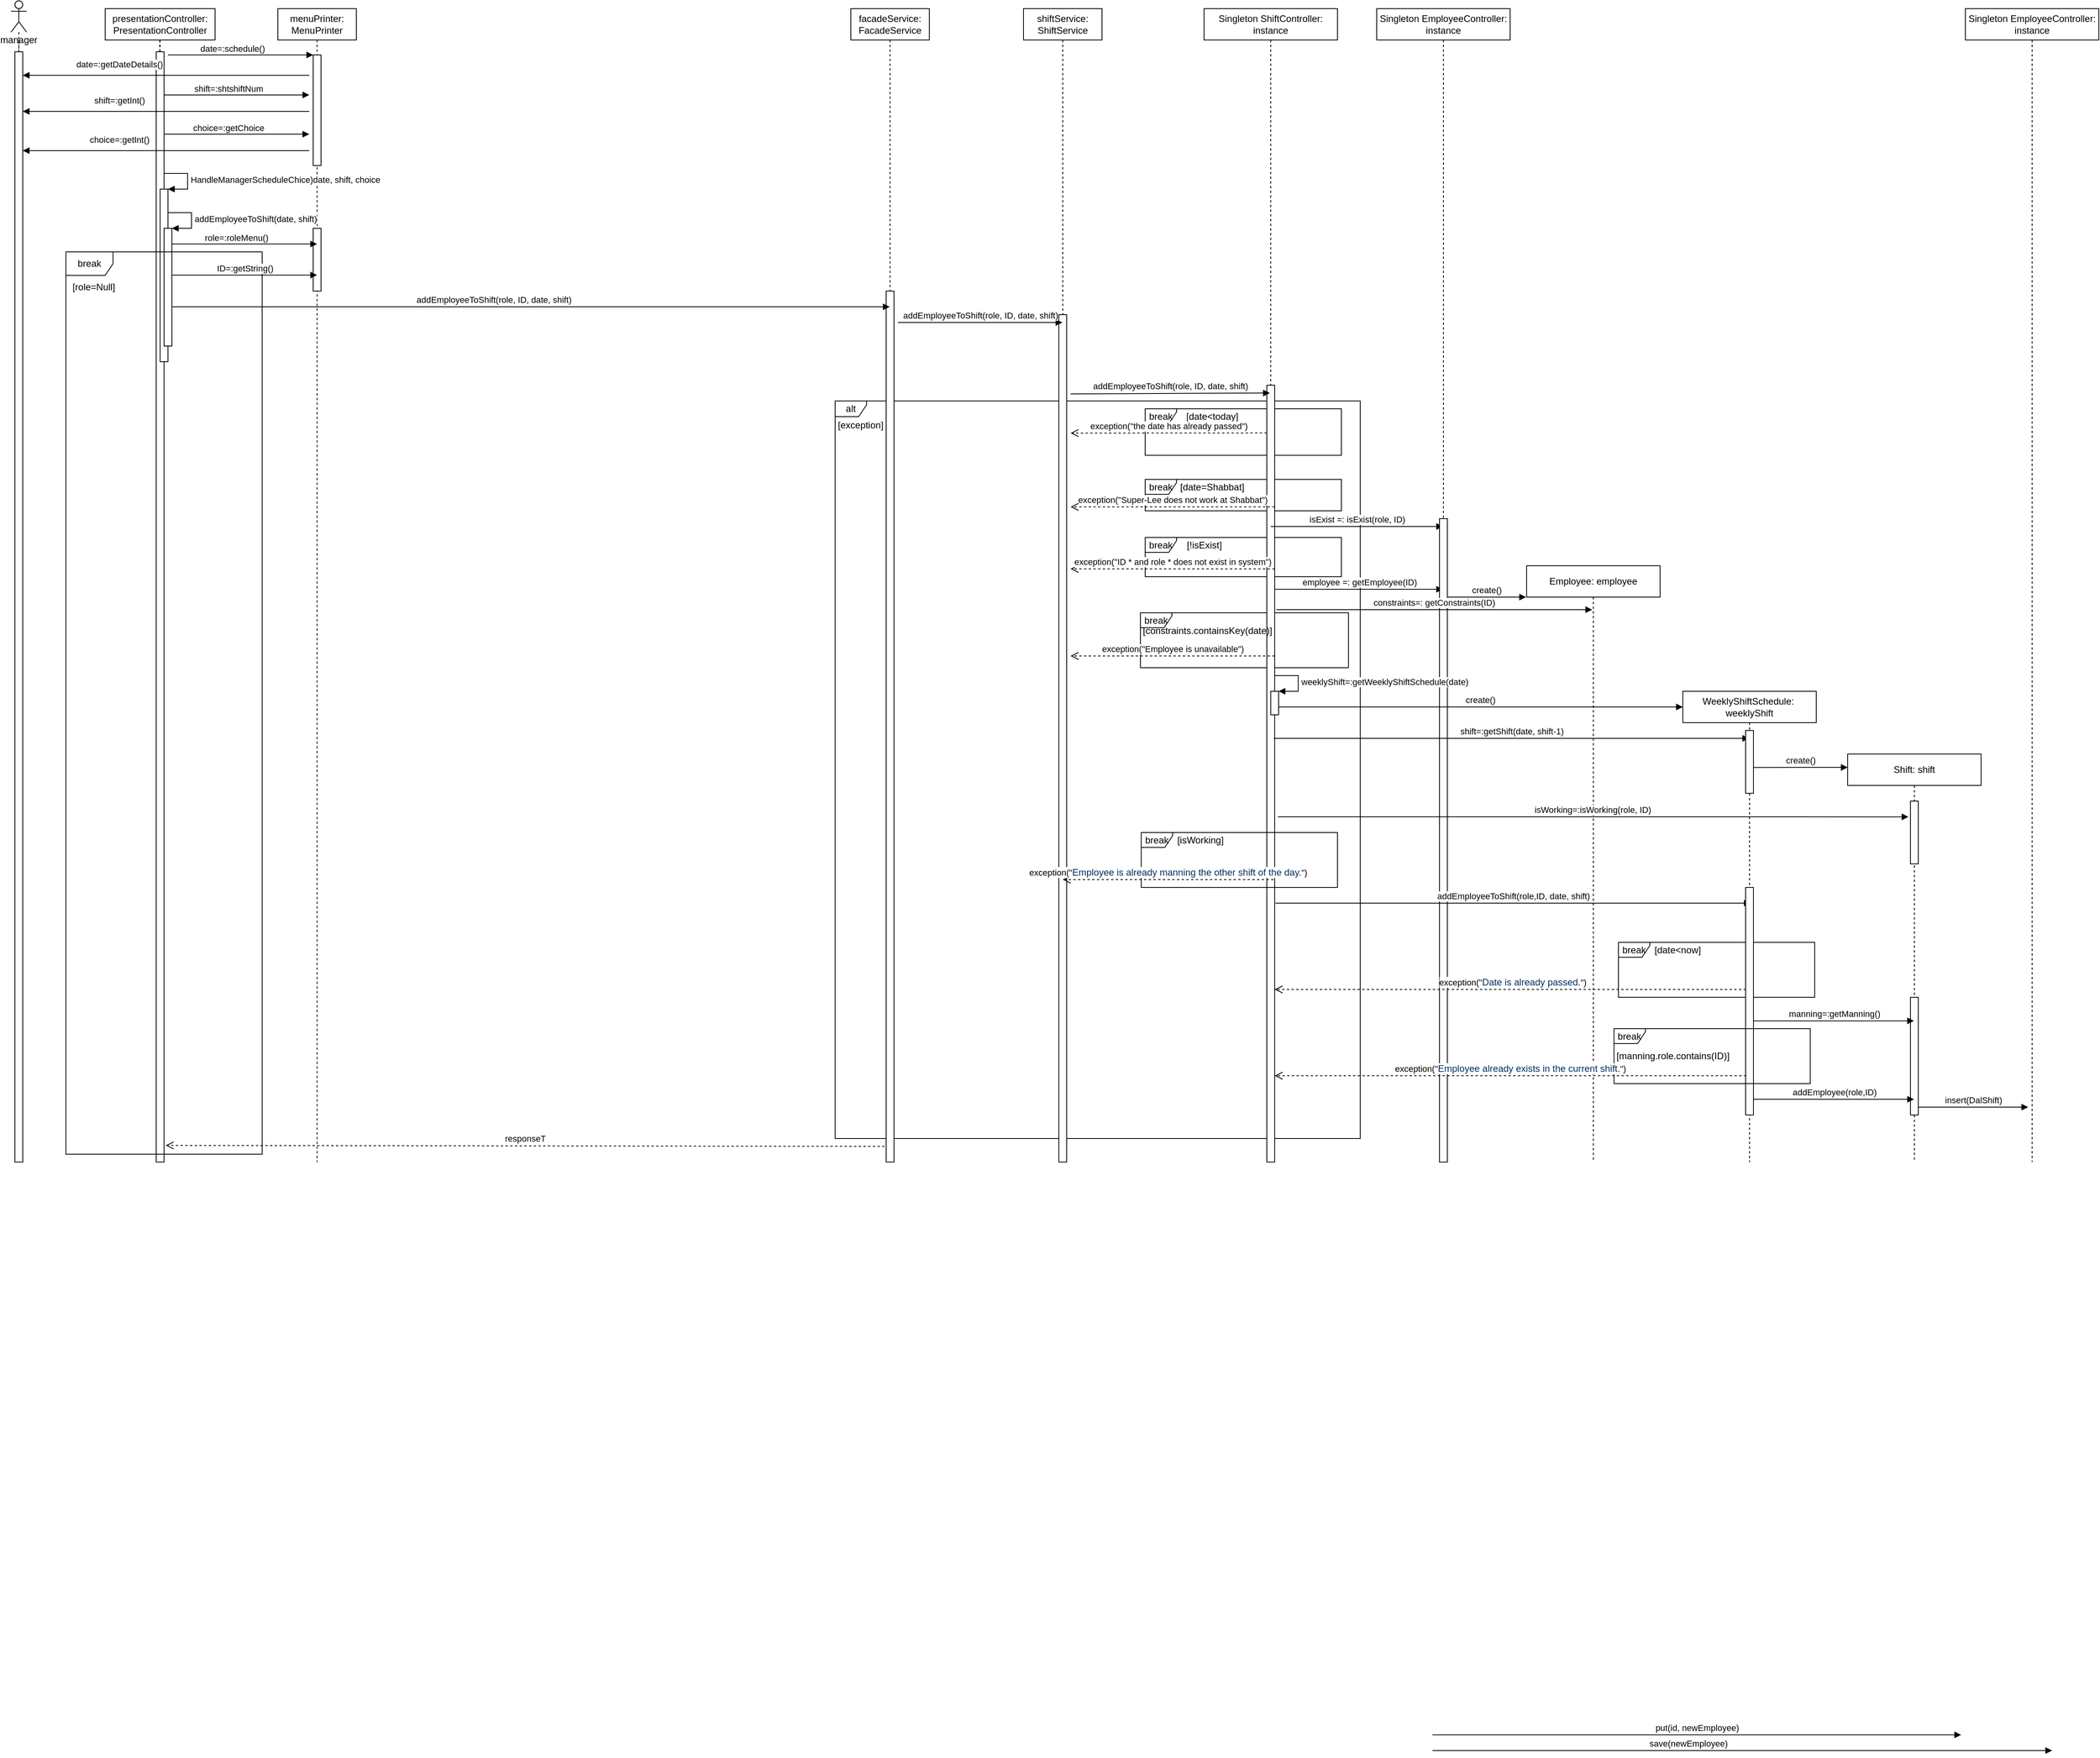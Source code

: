 <mxfile version="14.7.6" type="github">
  <diagram id="QsEkxKzfpSg2MEQ44GEc" name="Page-1">
    <mxGraphModel dx="1063" dy="664" grid="1" gridSize="10" guides="1" tooltips="1" connect="1" arrows="1" fold="1" page="0" pageScale="1" pageWidth="850" pageHeight="1100" math="0" shadow="0">
      <root>
        <mxCell id="0" />
        <mxCell id="1" parent="0" />
        <mxCell id="zgLPppWvpR13mUtz7S9A-81" value="alt" style="shape=umlFrame;whiteSpace=wrap;html=1;width=40;height=20;" parent="1" vertex="1">
          <mxGeometry x="940" y="550" width="669" height="940" as="geometry" />
        </mxCell>
        <mxCell id="zgLPppWvpR13mUtz7S9A-91" value="break" style="shape=umlFrame;whiteSpace=wrap;html=1;width=40;height=19;" parent="1" vertex="1">
          <mxGeometry x="1329" y="820" width="265" height="70" as="geometry" />
        </mxCell>
        <mxCell id="zgLPppWvpR13mUtz7S9A-96" value="break" style="shape=umlFrame;whiteSpace=wrap;html=1;width=40;height=19;" parent="1" vertex="1">
          <mxGeometry x="1335" y="724" width="250" height="50" as="geometry" />
        </mxCell>
        <mxCell id="zgLPppWvpR13mUtz7S9A-86" value="break" style="shape=umlFrame;whiteSpace=wrap;html=1;width=40;height=19;" parent="1" vertex="1">
          <mxGeometry x="1335" y="650" width="250" height="40" as="geometry" />
        </mxCell>
        <mxCell id="zgLPppWvpR13mUtz7S9A-83" value="break" style="shape=umlFrame;whiteSpace=wrap;html=1;width=40;height=19;" parent="1" vertex="1">
          <mxGeometry x="1335" y="560" width="250" height="59.21" as="geometry" />
        </mxCell>
        <mxCell id="zgLPppWvpR13mUtz7S9A-66" value="manager" style="shape=umlLifeline;participant=umlActor;perimeter=lifelinePerimeter;whiteSpace=wrap;html=1;container=1;collapsible=0;recursiveResize=0;verticalAlign=top;spacingTop=36;outlineConnect=0;" parent="1" vertex="1">
          <mxGeometry x="-110" y="40" width="20" height="800" as="geometry" />
        </mxCell>
        <mxCell id="zgLPppWvpR13mUtz7S9A-65" value="presentationController:&lt;br&gt;PresentationController" style="shape=umlLifeline;perimeter=lifelinePerimeter;whiteSpace=wrap;html=1;container=1;collapsible=0;recursiveResize=0;outlineConnect=0;" parent="1" vertex="1">
          <mxGeometry x="10" y="50" width="140" height="790" as="geometry" />
        </mxCell>
        <mxCell id="zgLPppWvpR13mUtz7S9A-64" value="menuPrinter:&lt;br&gt;MenuPrinter" style="shape=umlLifeline;perimeter=lifelinePerimeter;whiteSpace=wrap;html=1;container=1;collapsible=0;recursiveResize=0;outlineConnect=0;" parent="1" vertex="1">
          <mxGeometry x="230" y="50" width="100" height="1470" as="geometry" />
        </mxCell>
        <mxCell id="zgLPppWvpR13mUtz7S9A-3" value="" style="endArrow=none;dashed=1;html=1;entryX=0.5;entryY=1;entryDx=0;entryDy=0;" parent="1" source="zgLPppWvpR13mUtz7S9A-14" edge="1">
          <mxGeometry width="50" height="50" relative="1" as="geometry">
            <mxPoint x="-100" y="568.4" as="sourcePoint" />
            <mxPoint x="-100" y="90" as="targetPoint" />
          </mxGeometry>
        </mxCell>
        <mxCell id="zgLPppWvpR13mUtz7S9A-10" value="" style="endArrow=none;dashed=1;html=1;entryX=0.5;entryY=1;entryDx=0;entryDy=0;" parent="1" source="zgLPppWvpR13mUtz7S9A-16" edge="1">
          <mxGeometry width="50" height="50" relative="1" as="geometry">
            <mxPoint x="79.5" y="568.4" as="sourcePoint" />
            <mxPoint x="79.5" y="90" as="targetPoint" />
          </mxGeometry>
        </mxCell>
        <mxCell id="zgLPppWvpR13mUtz7S9A-14" value="" style="html=1;points=[];perimeter=orthogonalPerimeter;" parent="1" vertex="1">
          <mxGeometry x="-105" y="105" width="10" height="1415" as="geometry" />
        </mxCell>
        <mxCell id="zgLPppWvpR13mUtz7S9A-16" value="" style="html=1;points=[];perimeter=orthogonalPerimeter;" parent="1" vertex="1">
          <mxGeometry x="75" y="105" width="10" height="1415" as="geometry" />
        </mxCell>
        <mxCell id="zgLPppWvpR13mUtz7S9A-22" value="" style="html=1;points=[];perimeter=orthogonalPerimeter;" parent="1" vertex="1">
          <mxGeometry x="275" y="109" width="10" height="141" as="geometry" />
        </mxCell>
        <mxCell id="zgLPppWvpR13mUtz7S9A-23" value="" style="html=1;verticalAlign=bottom;endArrow=block;entryX=0;entryY=0;" parent="1" target="zgLPppWvpR13mUtz7S9A-22" edge="1">
          <mxGeometry relative="1" as="geometry">
            <mxPoint x="90" y="109" as="sourcePoint" />
          </mxGeometry>
        </mxCell>
        <mxCell id="Tm_WAI8Zphne7SwSvi-d-1" value="date=:schedule()" style="edgeLabel;html=1;align=center;verticalAlign=middle;resizable=0;points=[];" parent="zgLPppWvpR13mUtz7S9A-23" vertex="1" connectable="0">
          <mxGeometry x="-0.121" y="8" relative="1" as="geometry">
            <mxPoint as="offset" />
          </mxGeometry>
        </mxCell>
        <mxCell id="zgLPppWvpR13mUtz7S9A-29" value="date=:getDateDetails()" style="html=1;verticalAlign=bottom;endArrow=block;entryX=1;entryY=0;" parent="1" edge="1">
          <mxGeometry x="0.33" y="-5" relative="1" as="geometry">
            <mxPoint x="270" y="135" as="sourcePoint" />
            <mxPoint x="-95" y="135" as="targetPoint" />
            <mxPoint as="offset" />
          </mxGeometry>
        </mxCell>
        <mxCell id="zgLPppWvpR13mUtz7S9A-67" value="facadeService:&lt;br&gt;FacadeService" style="shape=umlLifeline;perimeter=lifelinePerimeter;whiteSpace=wrap;html=1;container=1;collapsible=0;recursiveResize=0;outlineConnect=0;" parent="1" vertex="1">
          <mxGeometry x="960" y="50" width="100" height="1470" as="geometry" />
        </mxCell>
        <mxCell id="zgLPppWvpR13mUtz7S9A-68" value="" style="html=1;points=[];perimeter=orthogonalPerimeter;" parent="zgLPppWvpR13mUtz7S9A-67" vertex="1">
          <mxGeometry x="45" y="360" width="10" height="1110" as="geometry" />
        </mxCell>
        <mxCell id="zgLPppWvpR13mUtz7S9A-69" value="addEmployeeToShift(role, ID, date, shift)" style="html=1;verticalAlign=bottom;endArrow=block;" parent="1" target="zgLPppWvpR13mUtz7S9A-67" edge="1">
          <mxGeometry relative="1" as="geometry">
            <mxPoint x="180" y="430" as="sourcePoint" />
            <Array as="points">
              <mxPoint x="90" y="430" />
            </Array>
          </mxGeometry>
        </mxCell>
        <mxCell id="zgLPppWvpR13mUtz7S9A-70" value="responseT" style="html=1;verticalAlign=bottom;endArrow=open;dashed=1;endSize=8;entryX=1.218;entryY=0.985;entryDx=0;entryDy=0;entryPerimeter=0;" parent="1" target="zgLPppWvpR13mUtz7S9A-16" edge="1">
          <mxGeometry relative="1" as="geometry">
            <mxPoint x="90" y="752" as="targetPoint" />
            <Array as="points" />
            <mxPoint x="1003" y="1500" as="sourcePoint" />
          </mxGeometry>
        </mxCell>
        <mxCell id="zgLPppWvpR13mUtz7S9A-71" value="shiftService:&lt;br&gt;ShiftService" style="shape=umlLifeline;perimeter=lifelinePerimeter;whiteSpace=wrap;html=1;container=1;collapsible=0;recursiveResize=0;outlineConnect=0;" parent="1" vertex="1">
          <mxGeometry x="1180" y="50" width="100" height="1470" as="geometry" />
        </mxCell>
        <mxCell id="zgLPppWvpR13mUtz7S9A-75" value="" style="html=1;points=[];perimeter=orthogonalPerimeter;" parent="zgLPppWvpR13mUtz7S9A-71" vertex="1">
          <mxGeometry x="45" y="390" width="10" height="1080" as="geometry" />
        </mxCell>
        <mxCell id="zgLPppWvpR13mUtz7S9A-73" value="Singleton ShiftController: instance" style="shape=umlLifeline;perimeter=lifelinePerimeter;whiteSpace=wrap;html=1;container=1;collapsible=0;recursiveResize=0;outlineConnect=0;" parent="1" vertex="1">
          <mxGeometry x="1410" y="50" width="170" height="1470" as="geometry" />
        </mxCell>
        <mxCell id="zgLPppWvpR13mUtz7S9A-78" value="" style="html=1;points=[];perimeter=orthogonalPerimeter;" parent="zgLPppWvpR13mUtz7S9A-73" vertex="1">
          <mxGeometry x="80" y="480" width="10" height="990" as="geometry" />
        </mxCell>
        <mxCell id="zgLPppWvpR13mUtz7S9A-79" value="addEmployeeToShift(role, ID, date, shift)" style="html=1;verticalAlign=bottom;endArrow=block;entryX=0.383;entryY=0.01;entryDx=0;entryDy=0;entryPerimeter=0;" parent="1" target="zgLPppWvpR13mUtz7S9A-78" edge="1">
          <mxGeometry relative="1" as="geometry">
            <mxPoint x="1240" y="541" as="sourcePoint" />
          </mxGeometry>
        </mxCell>
        <mxCell id="zgLPppWvpR13mUtz7S9A-82" value="[exception]" style="text;html=1;align=center;verticalAlign=middle;resizable=0;points=[];autosize=1;" parent="1" vertex="1">
          <mxGeometry x="937" y="570.79" width="70" height="20" as="geometry" />
        </mxCell>
        <mxCell id="zgLPppWvpR13mUtz7S9A-84" value="[date&amp;lt;today]" style="text;html=1;align=center;verticalAlign=middle;resizable=0;points=[];autosize=1;" parent="1" vertex="1">
          <mxGeometry x="1380" y="560" width="80" height="20" as="geometry" />
        </mxCell>
        <mxCell id="zgLPppWvpR13mUtz7S9A-87" value="[date=Shabbat]" style="text;html=1;align=center;verticalAlign=middle;resizable=0;points=[];autosize=1;" parent="1" vertex="1">
          <mxGeometry x="1370" y="650" width="100" height="20" as="geometry" />
        </mxCell>
        <mxCell id="zgLPppWvpR13mUtz7S9A-88" value="exception(&quot;Super-Lee does not work at Shabbat&quot;)" style="html=1;verticalAlign=bottom;endArrow=open;dashed=1;endSize=8;" parent="1" edge="1">
          <mxGeometry relative="1" as="geometry">
            <mxPoint x="1500" y="685" as="sourcePoint" />
            <mxPoint x="1240" y="685" as="targetPoint" />
          </mxGeometry>
        </mxCell>
        <mxCell id="zgLPppWvpR13mUtz7S9A-92" value="exception(&quot;Employee is unavailable&quot;)" style="html=1;verticalAlign=bottom;endArrow=open;dashed=1;endSize=8;" parent="1" edge="1">
          <mxGeometry relative="1" as="geometry">
            <mxPoint x="1500" y="875" as="sourcePoint" />
            <mxPoint x="1240" y="875" as="targetPoint" />
          </mxGeometry>
        </mxCell>
        <mxCell id="zgLPppWvpR13mUtz7S9A-93" value="[constraints.containsKey(date)]" style="text;html=1;align=center;verticalAlign=middle;resizable=0;points=[];autosize=1;" parent="1" vertex="1">
          <mxGeometry x="1324" y="833" width="180" height="20" as="geometry" />
        </mxCell>
        <mxCell id="zgLPppWvpR13mUtz7S9A-97" value="[!isExist]" style="text;html=1;align=center;verticalAlign=middle;resizable=0;points=[];autosize=1;" parent="1" vertex="1">
          <mxGeometry x="1380" y="724" width="60" height="20" as="geometry" />
        </mxCell>
        <mxCell id="zgLPppWvpR13mUtz7S9A-98" value="exception(&quot;ID * and role * does not exist in system&quot;)" style="html=1;verticalAlign=bottom;endArrow=open;dashed=1;endSize=8;" parent="1" edge="1">
          <mxGeometry relative="1" as="geometry">
            <mxPoint x="1500" y="764" as="sourcePoint" />
            <mxPoint x="1240" y="764" as="targetPoint" />
          </mxGeometry>
        </mxCell>
        <mxCell id="zgLPppWvpR13mUtz7S9A-107" value="Singleton EmployeeController: instance" style="shape=umlLifeline;perimeter=lifelinePerimeter;whiteSpace=wrap;html=1;container=1;collapsible=0;recursiveResize=0;outlineConnect=0;" parent="1" vertex="1">
          <mxGeometry x="1630" y="50" width="170" height="1470" as="geometry" />
        </mxCell>
        <mxCell id="zgLPppWvpR13mUtz7S9A-114" value="isExist =: isExist(role, ID)" style="html=1;verticalAlign=bottom;endArrow=block;" parent="1" source="zgLPppWvpR13mUtz7S9A-73" target="zgLPppWvpR13mUtz7S9A-107" edge="1">
          <mxGeometry width="80" relative="1" as="geometry">
            <mxPoint x="1460" y="700" as="sourcePoint" />
            <mxPoint x="1540" y="700" as="targetPoint" />
            <Array as="points">
              <mxPoint x="1600" y="710" />
              <mxPoint x="1670" y="710" />
            </Array>
          </mxGeometry>
        </mxCell>
        <mxCell id="zgLPppWvpR13mUtz7S9A-141" value="break" style="shape=umlFrame;whiteSpace=wrap;html=1;width=40;height=19;" parent="1" vertex="1">
          <mxGeometry x="1330" y="1100" width="250" height="70" as="geometry" />
        </mxCell>
        <mxCell id="zgLPppWvpR13mUtz7S9A-142" value="exception(&quot;&lt;span style=&quot;color: rgb(3 , 47 , 98) ; font-family: , &amp;#34;consolas&amp;#34; , &amp;#34;liberation mono&amp;#34; , &amp;#34;menlo&amp;#34; , monospace ; font-size: 12px&quot;&gt;Employee is already manning the other shift of the day.&lt;/span&gt;&quot;)" style="html=1;verticalAlign=bottom;endArrow=open;dashed=1;endSize=8;" parent="1" edge="1">
          <mxGeometry relative="1" as="geometry">
            <mxPoint x="1498.5" y="1160" as="sourcePoint" />
            <mxPoint x="1230" y="1160" as="targetPoint" />
          </mxGeometry>
        </mxCell>
        <mxCell id="zgLPppWvpR13mUtz7S9A-143" value="[isWorking]" style="text;html=1;align=center;verticalAlign=middle;resizable=0;points=[];autosize=1;" parent="1" vertex="1">
          <mxGeometry x="1370" y="1100" width="70" height="20" as="geometry" />
        </mxCell>
        <mxCell id="Tm_WAI8Zphne7SwSvi-d-6" value="" style="html=1;points=[];perimeter=orthogonalPerimeter;" parent="1" vertex="1">
          <mxGeometry x="80" y="280" width="10" height="220" as="geometry" />
        </mxCell>
        <mxCell id="Tm_WAI8Zphne7SwSvi-d-7" value="HandleManagerScheduleChice)date, shift, choice" style="edgeStyle=orthogonalEdgeStyle;html=1;align=left;spacingLeft=2;endArrow=block;rounded=0;entryX=1;entryY=0;" parent="1" target="Tm_WAI8Zphne7SwSvi-d-6" edge="1">
          <mxGeometry relative="1" as="geometry">
            <mxPoint x="85" y="260" as="sourcePoint" />
            <Array as="points">
              <mxPoint x="115" y="260" />
            </Array>
          </mxGeometry>
        </mxCell>
        <mxCell id="Tm_WAI8Zphne7SwSvi-d-8" value="shift=:getInt()" style="html=1;verticalAlign=bottom;endArrow=block;entryX=1;entryY=0;" parent="1" edge="1">
          <mxGeometry x="0.33" y="-5" relative="1" as="geometry">
            <mxPoint x="270" y="181" as="sourcePoint" />
            <mxPoint x="-95" y="181" as="targetPoint" />
            <mxPoint as="offset" />
          </mxGeometry>
        </mxCell>
        <mxCell id="Tm_WAI8Zphne7SwSvi-d-9" value="" style="html=1;verticalAlign=bottom;endArrow=block;entryX=0;entryY=0;" parent="1" edge="1">
          <mxGeometry relative="1" as="geometry">
            <mxPoint x="85" y="160" as="sourcePoint" />
            <mxPoint x="270" y="160.0" as="targetPoint" />
          </mxGeometry>
        </mxCell>
        <mxCell id="Tm_WAI8Zphne7SwSvi-d-10" value="shift=:shtshiftNum" style="edgeLabel;html=1;align=center;verticalAlign=middle;resizable=0;points=[];" parent="Tm_WAI8Zphne7SwSvi-d-9" vertex="1" connectable="0">
          <mxGeometry x="-0.121" y="8" relative="1" as="geometry">
            <mxPoint as="offset" />
          </mxGeometry>
        </mxCell>
        <mxCell id="Tm_WAI8Zphne7SwSvi-d-12" value="choice=:getInt()" style="html=1;verticalAlign=bottom;endArrow=block;entryX=1;entryY=0;" parent="1" edge="1">
          <mxGeometry x="0.33" y="-5" relative="1" as="geometry">
            <mxPoint x="270" y="231" as="sourcePoint" />
            <mxPoint x="-95" y="231" as="targetPoint" />
            <mxPoint as="offset" />
          </mxGeometry>
        </mxCell>
        <mxCell id="Tm_WAI8Zphne7SwSvi-d-13" value="" style="html=1;verticalAlign=bottom;endArrow=block;entryX=0;entryY=0;" parent="1" edge="1">
          <mxGeometry relative="1" as="geometry">
            <mxPoint x="85" y="210" as="sourcePoint" />
            <mxPoint x="270" y="210.0" as="targetPoint" />
          </mxGeometry>
        </mxCell>
        <mxCell id="Tm_WAI8Zphne7SwSvi-d-14" value="choice=:getChoice" style="edgeLabel;html=1;align=center;verticalAlign=middle;resizable=0;points=[];" parent="Tm_WAI8Zphne7SwSvi-d-13" vertex="1" connectable="0">
          <mxGeometry x="-0.121" y="8" relative="1" as="geometry">
            <mxPoint as="offset" />
          </mxGeometry>
        </mxCell>
        <mxCell id="Tm_WAI8Zphne7SwSvi-d-16" value="" style="html=1;points=[];perimeter=orthogonalPerimeter;" parent="1" vertex="1">
          <mxGeometry x="85" y="330" width="10" height="150" as="geometry" />
        </mxCell>
        <mxCell id="Tm_WAI8Zphne7SwSvi-d-17" value="addEmployeeToShift(date, shift)" style="edgeStyle=orthogonalEdgeStyle;html=1;align=left;spacingLeft=2;endArrow=block;rounded=0;entryX=1;entryY=0;" parent="1" target="Tm_WAI8Zphne7SwSvi-d-16" edge="1">
          <mxGeometry relative="1" as="geometry">
            <mxPoint x="90" y="310" as="sourcePoint" />
            <Array as="points">
              <mxPoint x="120" y="310" />
            </Array>
          </mxGeometry>
        </mxCell>
        <mxCell id="Tm_WAI8Zphne7SwSvi-d-18" value="" style="html=1;points=[];perimeter=orthogonalPerimeter;" parent="1" vertex="1">
          <mxGeometry x="275" y="330" width="10" height="80" as="geometry" />
        </mxCell>
        <mxCell id="Tm_WAI8Zphne7SwSvi-d-19" value="ro" style="html=1;verticalAlign=bottom;endArrow=block;" parent="1" edge="1">
          <mxGeometry relative="1" as="geometry">
            <mxPoint x="95" y="350" as="sourcePoint" />
            <mxPoint x="280" y="350" as="targetPoint" />
          </mxGeometry>
        </mxCell>
        <mxCell id="Tm_WAI8Zphne7SwSvi-d-20" value="role=:roleMenu()" style="edgeLabel;html=1;align=center;verticalAlign=middle;resizable=0;points=[];" parent="Tm_WAI8Zphne7SwSvi-d-19" vertex="1" connectable="0">
          <mxGeometry x="-0.121" y="8" relative="1" as="geometry">
            <mxPoint as="offset" />
          </mxGeometry>
        </mxCell>
        <mxCell id="Tm_WAI8Zphne7SwSvi-d-21" value="break" style="shape=umlFrame;whiteSpace=wrap;html=1;" parent="1" vertex="1">
          <mxGeometry x="-40" y="360" width="250" height="1150" as="geometry" />
        </mxCell>
        <mxCell id="Tm_WAI8Zphne7SwSvi-d-22" value="[role=Null]" style="text;html=1;align=center;verticalAlign=middle;resizable=0;points=[];autosize=1;strokeColor=none;" parent="1" vertex="1">
          <mxGeometry x="-40" y="395" width="70" height="20" as="geometry" />
        </mxCell>
        <mxCell id="Tm_WAI8Zphne7SwSvi-d-23" value="ID=:getString()" style="html=1;verticalAlign=bottom;endArrow=block;" parent="1" edge="1">
          <mxGeometry relative="1" as="geometry">
            <mxPoint x="95" y="389.58" as="sourcePoint" />
            <mxPoint x="280" y="389.58" as="targetPoint" />
          </mxGeometry>
        </mxCell>
        <mxCell id="Tm_WAI8Zphne7SwSvi-d-25" value="addEmployeeToShift(role, ID, date, shift)" style="html=1;verticalAlign=bottom;endArrow=block;" parent="1" target="zgLPppWvpR13mUtz7S9A-71" edge="1">
          <mxGeometry relative="1" as="geometry">
            <mxPoint x="1020" y="450" as="sourcePoint" />
            <mxPoint x="1176.97" y="450" as="targetPoint" />
            <Array as="points" />
          </mxGeometry>
        </mxCell>
        <mxCell id="Tm_WAI8Zphne7SwSvi-d-26" value="exception(&quot;the date has already passed&quot;)" style="html=1;verticalAlign=bottom;endArrow=open;dashed=1;endSize=8;" parent="1" edge="1">
          <mxGeometry relative="1" as="geometry">
            <mxPoint x="1490" y="590.79" as="sourcePoint" />
            <mxPoint x="1240" y="591" as="targetPoint" />
          </mxGeometry>
        </mxCell>
        <mxCell id="Tm_WAI8Zphne7SwSvi-d-28" value="employee =: getEmployee(ID)" style="html=1;verticalAlign=bottom;endArrow=block;" parent="1" target="zgLPppWvpR13mUtz7S9A-107" edge="1">
          <mxGeometry width="80" relative="1" as="geometry">
            <mxPoint x="1500" y="790" as="sourcePoint" />
            <mxPoint x="1724.5" y="720" as="targetPoint" />
            <Array as="points">
              <mxPoint x="1610" y="790" />
              <mxPoint x="1690" y="790" />
            </Array>
          </mxGeometry>
        </mxCell>
        <mxCell id="Tm_WAI8Zphne7SwSvi-d-30" value="Employee: employee" style="shape=umlLifeline;perimeter=lifelinePerimeter;whiteSpace=wrap;html=1;container=1;collapsible=0;recursiveResize=0;outlineConnect=0;" parent="1" vertex="1">
          <mxGeometry x="1821" y="760" width="170" height="760" as="geometry" />
        </mxCell>
        <mxCell id="Tm_WAI8Zphne7SwSvi-d-31" value="put(id, newEmployee)" style="html=1;verticalAlign=bottom;endArrow=block;" parent="Tm_WAI8Zphne7SwSvi-d-30" edge="1">
          <mxGeometry width="80" relative="1" as="geometry">
            <mxPoint x="-120.0" y="1490" as="sourcePoint" />
            <mxPoint x="553.553" y="1490" as="targetPoint" />
          </mxGeometry>
        </mxCell>
        <mxCell id="Tm_WAI8Zphne7SwSvi-d-32" value="save(newEmployee)" style="html=1;verticalAlign=bottom;endArrow=block;" parent="Tm_WAI8Zphne7SwSvi-d-30" edge="1">
          <mxGeometry x="-0.175" width="80" relative="1" as="geometry">
            <mxPoint x="-120.0" y="1510" as="sourcePoint" />
            <mxPoint x="669.5" y="1510" as="targetPoint" />
            <mxPoint as="offset" />
          </mxGeometry>
        </mxCell>
        <mxCell id="Tm_WAI8Zphne7SwSvi-d-37" value="WeeklyShiftSchedule:&amp;nbsp;&lt;br&gt;weeklyShift" style="shape=umlLifeline;perimeter=lifelinePerimeter;whiteSpace=wrap;html=1;container=1;collapsible=0;recursiveResize=0;outlineConnect=0;" parent="1" vertex="1">
          <mxGeometry x="2020" y="920" width="170" height="600" as="geometry" />
        </mxCell>
        <mxCell id="Tm_WAI8Zphne7SwSvi-d-40" value="" style="html=1;points=[];perimeter=orthogonalPerimeter;" parent="1" vertex="1">
          <mxGeometry x="1495" y="920" width="10" height="30" as="geometry" />
        </mxCell>
        <mxCell id="Tm_WAI8Zphne7SwSvi-d-42" value="" style="html=1;points=[];perimeter=orthogonalPerimeter;" parent="1" vertex="1">
          <mxGeometry x="1710" y="700" width="10" height="820" as="geometry" />
        </mxCell>
        <mxCell id="Tm_WAI8Zphne7SwSvi-d-29" value="constraints=: getConstraints(ID)" style="html=1;verticalAlign=bottom;endArrow=block;" parent="1" edge="1">
          <mxGeometry width="80" relative="1" as="geometry">
            <mxPoint x="1501.997" y="816" as="sourcePoint" />
            <mxPoint x="1904.5" y="816" as="targetPoint" />
            <Array as="points">
              <mxPoint x="1617.33" y="816" />
              <mxPoint x="1697.33" y="816" />
            </Array>
          </mxGeometry>
        </mxCell>
        <mxCell id="Tm_WAI8Zphne7SwSvi-d-41" value="weeklyShift=:getWeeklyShiftSchedule(date)" style="edgeStyle=orthogonalEdgeStyle;html=1;align=left;spacingLeft=2;endArrow=block;rounded=0;entryX=1;entryY=0;" parent="1" target="Tm_WAI8Zphne7SwSvi-d-40" edge="1">
          <mxGeometry relative="1" as="geometry">
            <mxPoint x="1500" y="900" as="sourcePoint" />
            <Array as="points">
              <mxPoint x="1530" y="900" />
            </Array>
          </mxGeometry>
        </mxCell>
        <mxCell id="Tm_WAI8Zphne7SwSvi-d-43" value="create()" style="html=1;verticalAlign=bottom;endArrow=block;" parent="1" edge="1">
          <mxGeometry width="80" relative="1" as="geometry">
            <mxPoint x="1504.997" y="940" as="sourcePoint" />
            <mxPoint x="2020" y="940" as="targetPoint" />
            <Array as="points">
              <mxPoint x="1620.33" y="940" />
              <mxPoint x="1700.33" y="940" />
            </Array>
          </mxGeometry>
        </mxCell>
        <mxCell id="Tm_WAI8Zphne7SwSvi-d-44" value="create()" style="html=1;verticalAlign=bottom;endArrow=block;" parent="1" edge="1">
          <mxGeometry width="80" relative="1" as="geometry">
            <mxPoint x="1720" y="800" as="sourcePoint" />
            <mxPoint x="1820.25" y="800" as="targetPoint" />
            <Array as="points" />
          </mxGeometry>
        </mxCell>
        <mxCell id="Tm_WAI8Zphne7SwSvi-d-45" value="shift=:getShift(date, shift-1)" style="html=1;verticalAlign=bottom;endArrow=block;" parent="1" target="Tm_WAI8Zphne7SwSvi-d-37" edge="1">
          <mxGeometry width="80" relative="1" as="geometry">
            <mxPoint x="1498.997" y="980" as="sourcePoint" />
            <mxPoint x="2014" y="980" as="targetPoint" />
            <Array as="points">
              <mxPoint x="1614.33" y="980" />
              <mxPoint x="1694.33" y="980" />
            </Array>
          </mxGeometry>
        </mxCell>
        <mxCell id="Tm_WAI8Zphne7SwSvi-d-46" value="" style="html=1;points=[];perimeter=orthogonalPerimeter;" parent="1" vertex="1">
          <mxGeometry x="2100" y="970" width="10" height="80" as="geometry" />
        </mxCell>
        <mxCell id="Tm_WAI8Zphne7SwSvi-d-47" value="Shift:&amp;nbsp;shift" style="shape=umlLifeline;perimeter=lifelinePerimeter;whiteSpace=wrap;html=1;container=1;collapsible=0;recursiveResize=0;outlineConnect=0;" parent="1" vertex="1">
          <mxGeometry x="2230" y="1000" width="170" height="520" as="geometry" />
        </mxCell>
        <mxCell id="Tm_WAI8Zphne7SwSvi-d-50" value="create()" style="html=1;verticalAlign=bottom;endArrow=block;" parent="1" edge="1">
          <mxGeometry width="80" relative="1" as="geometry">
            <mxPoint x="2110" y="1017.08" as="sourcePoint" />
            <mxPoint x="2230" y="1017" as="targetPoint" />
            <Array as="points" />
          </mxGeometry>
        </mxCell>
        <mxCell id="Tm_WAI8Zphne7SwSvi-d-51" value="" style="html=1;points=[];perimeter=orthogonalPerimeter;" parent="1" vertex="1">
          <mxGeometry x="2310" y="1060" width="10" height="80" as="geometry" />
        </mxCell>
        <mxCell id="Tm_WAI8Zphne7SwSvi-d-52" value="isWorking=:isWorking(role, ID)" style="html=1;verticalAlign=bottom;endArrow=block;entryX=-0.254;entryY=0.251;entryDx=0;entryDy=0;entryPerimeter=0;" parent="1" target="Tm_WAI8Zphne7SwSvi-d-51" edge="1">
          <mxGeometry width="80" relative="1" as="geometry">
            <mxPoint x="1503.997" y="1080" as="sourcePoint" />
            <mxPoint x="2109.5" y="1080" as="targetPoint" />
            <Array as="points">
              <mxPoint x="1619.33" y="1080" />
              <mxPoint x="1699.33" y="1080" />
            </Array>
          </mxGeometry>
        </mxCell>
        <mxCell id="Tm_WAI8Zphne7SwSvi-d-53" value="addEmployeeToShift(role,ID, date, shift)" style="html=1;verticalAlign=bottom;endArrow=block;" parent="1" edge="1">
          <mxGeometry width="80" relative="1" as="geometry">
            <mxPoint x="1500.997" y="1190" as="sourcePoint" />
            <mxPoint x="2106.5" y="1190" as="targetPoint" />
            <Array as="points">
              <mxPoint x="1616.33" y="1190" />
              <mxPoint x="1696.33" y="1190" />
            </Array>
          </mxGeometry>
        </mxCell>
        <mxCell id="Tm_WAI8Zphne7SwSvi-d-54" value="break" style="shape=umlFrame;whiteSpace=wrap;html=1;width=40;height=19;" parent="1" vertex="1">
          <mxGeometry x="1938" y="1240" width="250" height="70" as="geometry" />
        </mxCell>
        <mxCell id="Tm_WAI8Zphne7SwSvi-d-55" value="exception(&quot;&lt;span style=&quot;color: rgb(3 , 47 , 98) ; font-family: , &amp;#34;consolas&amp;#34; , &amp;#34;liberation mono&amp;#34; , &amp;#34;menlo&amp;#34; , monospace ; font-size: 12px&quot;&gt;Date is already passed&lt;/span&gt;&lt;span style=&quot;color: rgb(3 , 47 , 98) ; font-family: , &amp;#34;consolas&amp;#34; , &amp;#34;liberation mono&amp;#34; , &amp;#34;menlo&amp;#34; , monospace ; font-size: 12px&quot;&gt;.&lt;/span&gt;&quot;)" style="html=1;verticalAlign=bottom;endArrow=open;dashed=1;endSize=8;" parent="1" edge="1">
          <mxGeometry relative="1" as="geometry">
            <mxPoint x="2106.5" y="1300" as="sourcePoint" />
            <mxPoint x="1500" y="1300" as="targetPoint" />
          </mxGeometry>
        </mxCell>
        <mxCell id="Tm_WAI8Zphne7SwSvi-d-56" value="[date&amp;lt;now]" style="text;html=1;align=center;verticalAlign=middle;resizable=0;points=[];autosize=1;" parent="1" vertex="1">
          <mxGeometry x="1978" y="1240" width="70" height="20" as="geometry" />
        </mxCell>
        <mxCell id="Tm_WAI8Zphne7SwSvi-d-57" value="" style="html=1;points=[];perimeter=orthogonalPerimeter;" parent="1" vertex="1">
          <mxGeometry x="2100" y="1170" width="10" height="290" as="geometry" />
        </mxCell>
        <mxCell id="Tm_WAI8Zphne7SwSvi-d-58" value="" style="html=1;points=[];perimeter=orthogonalPerimeter;" parent="1" vertex="1">
          <mxGeometry x="2310" y="1310" width="10" height="150" as="geometry" />
        </mxCell>
        <mxCell id="Tm_WAI8Zphne7SwSvi-d-59" value="manning=:getManning()" style="html=1;verticalAlign=bottom;endArrow=block;" parent="1" target="Tm_WAI8Zphne7SwSvi-d-47" edge="1">
          <mxGeometry width="80" relative="1" as="geometry">
            <mxPoint x="2110" y="1340.08" as="sourcePoint" />
            <mxPoint x="2230" y="1340" as="targetPoint" />
            <Array as="points" />
          </mxGeometry>
        </mxCell>
        <mxCell id="Tm_WAI8Zphne7SwSvi-d-60" value="break" style="shape=umlFrame;whiteSpace=wrap;html=1;width=40;height=19;" parent="1" vertex="1">
          <mxGeometry x="1932.33" y="1350" width="250" height="70" as="geometry" />
        </mxCell>
        <mxCell id="Tm_WAI8Zphne7SwSvi-d-61" value="exception(&quot;&lt;span style=&quot;color: rgb(3 , 47 , 98) ; font-family: , &amp;#34;consolas&amp;#34; , &amp;#34;liberation mono&amp;#34; , &amp;#34;menlo&amp;#34; , monospace ; font-size: 12px&quot;&gt;Employee already exists in the current shift&lt;/span&gt;&lt;span style=&quot;color: rgb(3 , 47 , 98) ; font-family: , &amp;#34;consolas&amp;#34; , &amp;#34;liberation mono&amp;#34; , &amp;#34;menlo&amp;#34; , monospace ; font-size: 12px&quot;&gt;.&lt;/span&gt;&quot;)" style="html=1;verticalAlign=bottom;endArrow=open;dashed=1;endSize=8;" parent="1" edge="1">
          <mxGeometry relative="1" as="geometry">
            <mxPoint x="2100.83" y="1410" as="sourcePoint" />
            <mxPoint x="1500" y="1410" as="targetPoint" />
          </mxGeometry>
        </mxCell>
        <mxCell id="Tm_WAI8Zphne7SwSvi-d-62" value="[manning.role.contains(ID)]" style="text;html=1;align=center;verticalAlign=middle;resizable=0;points=[];autosize=1;" parent="1" vertex="1">
          <mxGeometry x="1927.33" y="1375" width="160" height="20" as="geometry" />
        </mxCell>
        <mxCell id="Tm_WAI8Zphne7SwSvi-d-63" value="addEmployee(role,ID)" style="html=1;verticalAlign=bottom;endArrow=block;" parent="1" edge="1">
          <mxGeometry width="80" relative="1" as="geometry">
            <mxPoint x="2110" y="1440" as="sourcePoint" />
            <mxPoint x="2314.5" y="1440" as="targetPoint" />
            <Array as="points" />
          </mxGeometry>
        </mxCell>
        <mxCell id="Tm_WAI8Zphne7SwSvi-d-64" value="Singleton EmployeeController: instance" style="shape=umlLifeline;perimeter=lifelinePerimeter;whiteSpace=wrap;html=1;container=1;collapsible=0;recursiveResize=0;outlineConnect=0;" parent="1" vertex="1">
          <mxGeometry x="2380" y="50" width="170" height="1470" as="geometry" />
        </mxCell>
        <mxCell id="Tm_WAI8Zphne7SwSvi-d-65" value="insert(DalShift)" style="html=1;verticalAlign=bottom;endArrow=block;" parent="1" edge="1">
          <mxGeometry width="80" relative="1" as="geometry">
            <mxPoint x="2320" y="1450" as="sourcePoint" />
            <mxPoint x="2460" y="1450" as="targetPoint" />
            <Array as="points" />
          </mxGeometry>
        </mxCell>
      </root>
    </mxGraphModel>
  </diagram>
</mxfile>
